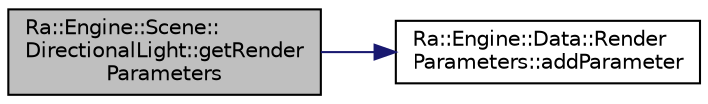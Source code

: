 digraph "Ra::Engine::Scene::DirectionalLight::getRenderParameters"
{
 // INTERACTIVE_SVG=YES
 // LATEX_PDF_SIZE
  edge [fontname="Helvetica",fontsize="10",labelfontname="Helvetica",labelfontsize="10"];
  node [fontname="Helvetica",fontsize="10",shape=record];
  rankdir="LR";
  Node1 [label="Ra::Engine::Scene::\lDirectionalLight::getRender\lParameters",height=0.2,width=0.4,color="black", fillcolor="grey75", style="filled", fontcolor="black",tooltip=" "];
  Node1 -> Node2 [color="midnightblue",fontsize="10",style="solid",fontname="Helvetica"];
  Node2 [label="Ra::Engine::Data::Render\lParameters::addParameter",height=0.2,width=0.4,color="black", fillcolor="white", style="filled",URL="$classRa_1_1Engine_1_1Data_1_1RenderParameters.html#a5016e83a8e248b8c990f8ae90643f32b",tooltip=" "];
}
